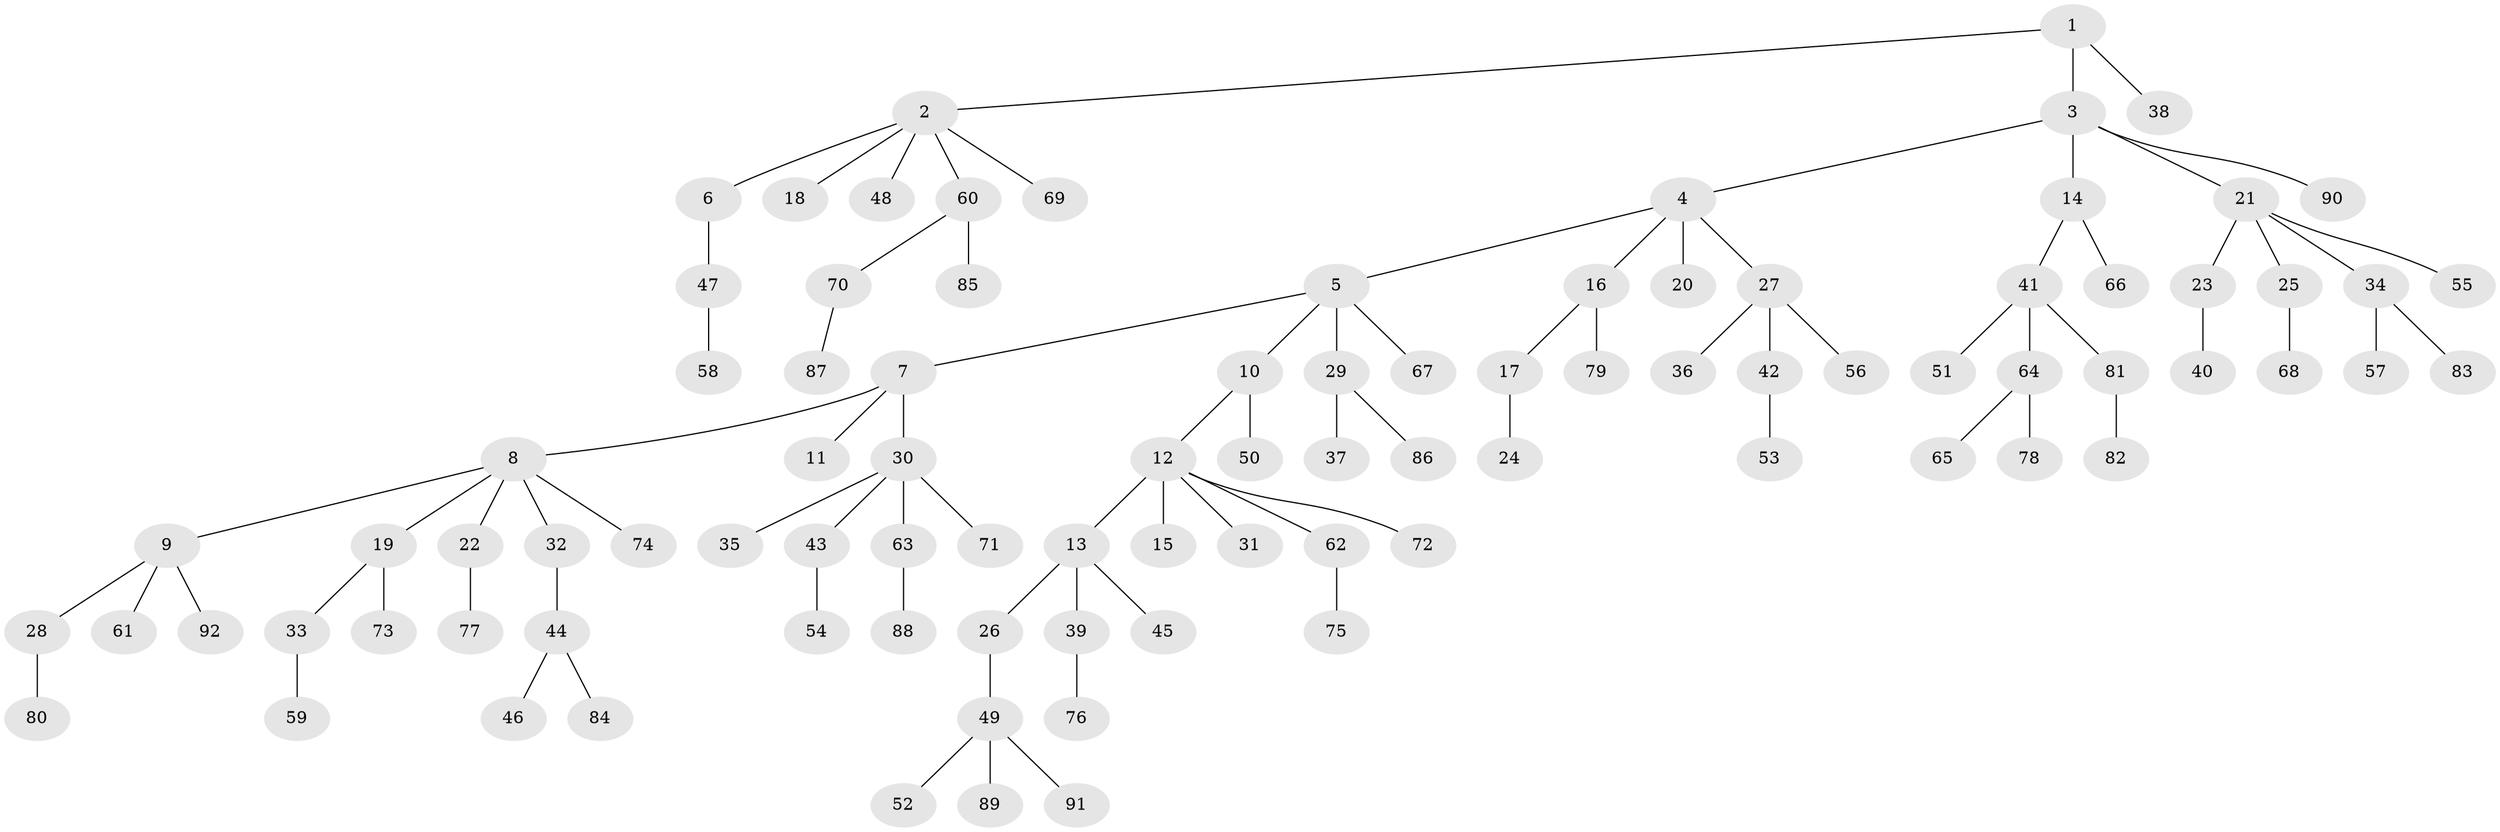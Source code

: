 // Generated by graph-tools (version 1.1) at 2025/36/03/09/25 02:36:40]
// undirected, 92 vertices, 91 edges
graph export_dot {
graph [start="1"]
  node [color=gray90,style=filled];
  1;
  2;
  3;
  4;
  5;
  6;
  7;
  8;
  9;
  10;
  11;
  12;
  13;
  14;
  15;
  16;
  17;
  18;
  19;
  20;
  21;
  22;
  23;
  24;
  25;
  26;
  27;
  28;
  29;
  30;
  31;
  32;
  33;
  34;
  35;
  36;
  37;
  38;
  39;
  40;
  41;
  42;
  43;
  44;
  45;
  46;
  47;
  48;
  49;
  50;
  51;
  52;
  53;
  54;
  55;
  56;
  57;
  58;
  59;
  60;
  61;
  62;
  63;
  64;
  65;
  66;
  67;
  68;
  69;
  70;
  71;
  72;
  73;
  74;
  75;
  76;
  77;
  78;
  79;
  80;
  81;
  82;
  83;
  84;
  85;
  86;
  87;
  88;
  89;
  90;
  91;
  92;
  1 -- 2;
  1 -- 3;
  1 -- 38;
  2 -- 6;
  2 -- 18;
  2 -- 48;
  2 -- 60;
  2 -- 69;
  3 -- 4;
  3 -- 14;
  3 -- 21;
  3 -- 90;
  4 -- 5;
  4 -- 16;
  4 -- 20;
  4 -- 27;
  5 -- 7;
  5 -- 10;
  5 -- 29;
  5 -- 67;
  6 -- 47;
  7 -- 8;
  7 -- 11;
  7 -- 30;
  8 -- 9;
  8 -- 19;
  8 -- 22;
  8 -- 32;
  8 -- 74;
  9 -- 28;
  9 -- 61;
  9 -- 92;
  10 -- 12;
  10 -- 50;
  12 -- 13;
  12 -- 15;
  12 -- 31;
  12 -- 62;
  12 -- 72;
  13 -- 26;
  13 -- 39;
  13 -- 45;
  14 -- 41;
  14 -- 66;
  16 -- 17;
  16 -- 79;
  17 -- 24;
  19 -- 33;
  19 -- 73;
  21 -- 23;
  21 -- 25;
  21 -- 34;
  21 -- 55;
  22 -- 77;
  23 -- 40;
  25 -- 68;
  26 -- 49;
  27 -- 36;
  27 -- 42;
  27 -- 56;
  28 -- 80;
  29 -- 37;
  29 -- 86;
  30 -- 35;
  30 -- 43;
  30 -- 63;
  30 -- 71;
  32 -- 44;
  33 -- 59;
  34 -- 57;
  34 -- 83;
  39 -- 76;
  41 -- 51;
  41 -- 64;
  41 -- 81;
  42 -- 53;
  43 -- 54;
  44 -- 46;
  44 -- 84;
  47 -- 58;
  49 -- 52;
  49 -- 89;
  49 -- 91;
  60 -- 70;
  60 -- 85;
  62 -- 75;
  63 -- 88;
  64 -- 65;
  64 -- 78;
  70 -- 87;
  81 -- 82;
}

